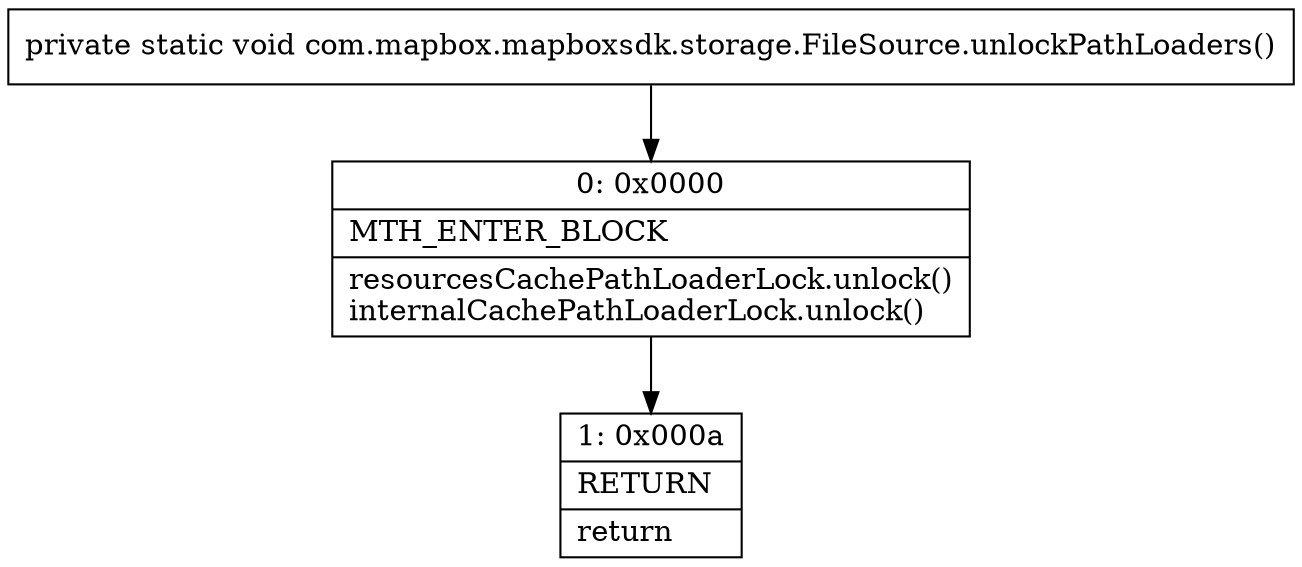 digraph "CFG forcom.mapbox.mapboxsdk.storage.FileSource.unlockPathLoaders()V" {
Node_0 [shape=record,label="{0\:\ 0x0000|MTH_ENTER_BLOCK\l|resourcesCachePathLoaderLock.unlock()\linternalCachePathLoaderLock.unlock()\l}"];
Node_1 [shape=record,label="{1\:\ 0x000a|RETURN\l|return\l}"];
MethodNode[shape=record,label="{private static void com.mapbox.mapboxsdk.storage.FileSource.unlockPathLoaders() }"];
MethodNode -> Node_0;
Node_0 -> Node_1;
}

